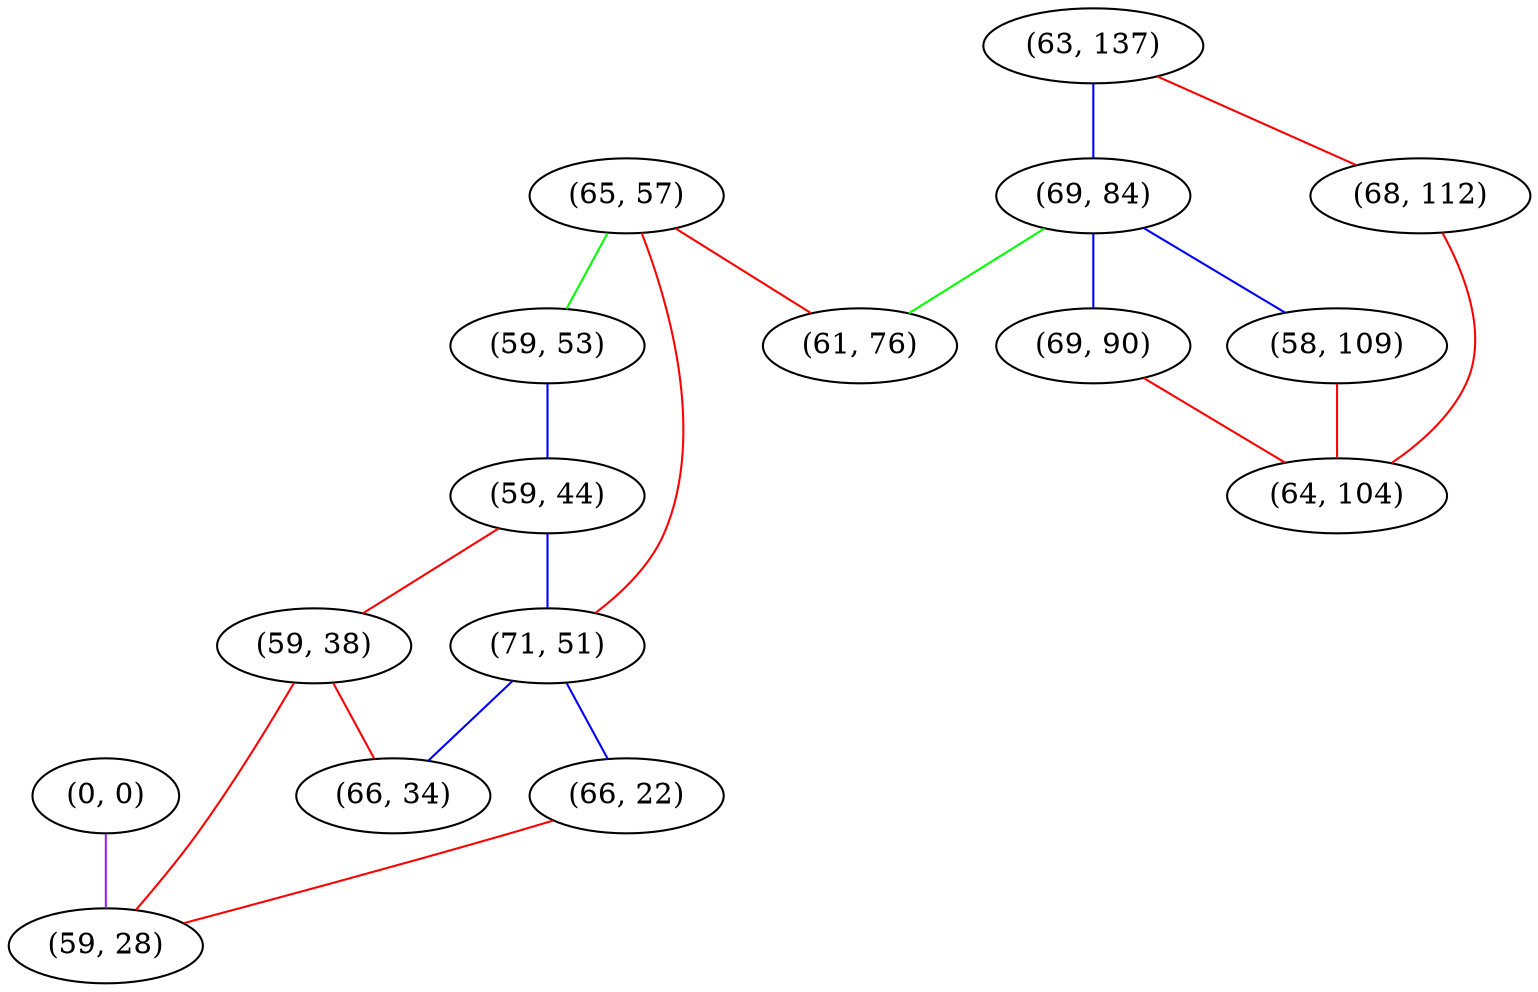 graph "" {
"(0, 0)";
"(65, 57)";
"(63, 137)";
"(59, 53)";
"(59, 44)";
"(69, 84)";
"(59, 38)";
"(68, 112)";
"(71, 51)";
"(61, 76)";
"(66, 22)";
"(69, 90)";
"(66, 34)";
"(58, 109)";
"(64, 104)";
"(59, 28)";
"(0, 0)" -- "(59, 28)"  [color=purple, key=0, weight=4];
"(65, 57)" -- "(71, 51)"  [color=red, key=0, weight=1];
"(65, 57)" -- "(61, 76)"  [color=red, key=0, weight=1];
"(65, 57)" -- "(59, 53)"  [color=green, key=0, weight=2];
"(63, 137)" -- "(69, 84)"  [color=blue, key=0, weight=3];
"(63, 137)" -- "(68, 112)"  [color=red, key=0, weight=1];
"(59, 53)" -- "(59, 44)"  [color=blue, key=0, weight=3];
"(59, 44)" -- "(71, 51)"  [color=blue, key=0, weight=3];
"(59, 44)" -- "(59, 38)"  [color=red, key=0, weight=1];
"(69, 84)" -- "(61, 76)"  [color=green, key=0, weight=2];
"(69, 84)" -- "(69, 90)"  [color=blue, key=0, weight=3];
"(69, 84)" -- "(58, 109)"  [color=blue, key=0, weight=3];
"(59, 38)" -- "(59, 28)"  [color=red, key=0, weight=1];
"(59, 38)" -- "(66, 34)"  [color=red, key=0, weight=1];
"(68, 112)" -- "(64, 104)"  [color=red, key=0, weight=1];
"(71, 51)" -- "(66, 22)"  [color=blue, key=0, weight=3];
"(71, 51)" -- "(66, 34)"  [color=blue, key=0, weight=3];
"(66, 22)" -- "(59, 28)"  [color=red, key=0, weight=1];
"(69, 90)" -- "(64, 104)"  [color=red, key=0, weight=1];
"(58, 109)" -- "(64, 104)"  [color=red, key=0, weight=1];
}
